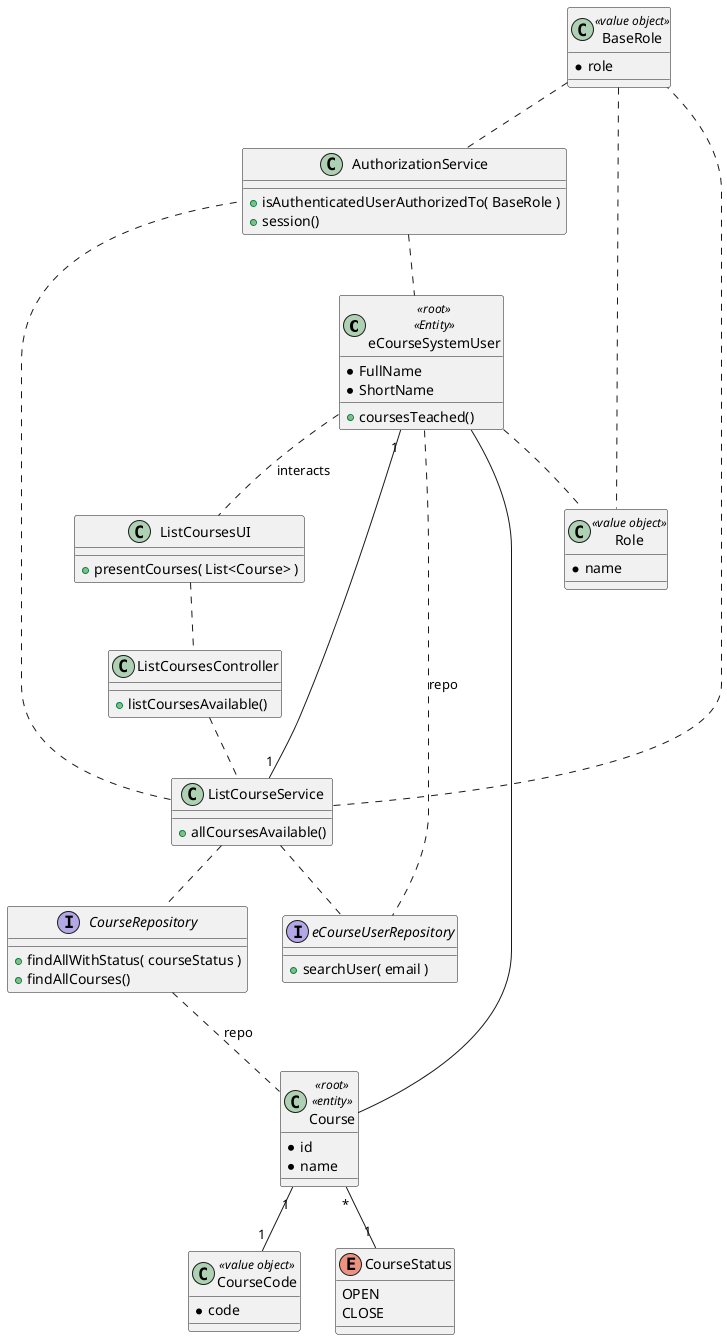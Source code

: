 @startuml
'https://plantuml.com/class-diagram

class eCourseSystemUser <<root>> <<Entity>> {
    * FullName
    * ShortName
    + coursesTeached()
}
class ListCoursesUI{
    + presentCourses( List<Course> )
}
class ListCoursesController{
    + listCoursesAvailable()
}
class ListCourseService{
    + allCoursesAvailable()
}
class AuthorizationService{
    + isAuthenticatedUserAuthorizedTo( BaseRole )
    + session()
}
interface CourseRepository{
    + findAllWithStatus( courseStatus )
    + findAllCourses()
}
interface eCourseUserRepository{
    + searchUser( email )
}
class Course <<root>> <<entity>> {
        * id
        * name
}
class BaseRole <<value object>> {
    * role
}
class Role <<value object>> {
    * name
}
class CourseCode <<value object>> {
    * code
}
enum CourseStatus {
OPEN
CLOSE
}


eCourseSystemUser "1" -- "1" ListCourseService
Course "1" -- "1" CourseCode

eCourseSystemUser .. ListCoursesUI : interacts
eCourseSystemUser -- Course
ListCoursesUI .. ListCoursesController
ListCoursesController .. ListCourseService
ListCourseService .. CourseRepository
ListCourseService .. AuthorizationService
AuthorizationService .up. BaseRole
AuthorizationService .. eCourseSystemUser
ListCourseService .. BaseRole
ListCourseService .. eCourseUserRepository
CourseRepository .. Course : repo
Course "*" -- "1" CourseStatus
BaseRole .. Role
eCourseSystemUser .. Role
eCourseSystemUser .. eCourseUserRepository : repo

@enduml